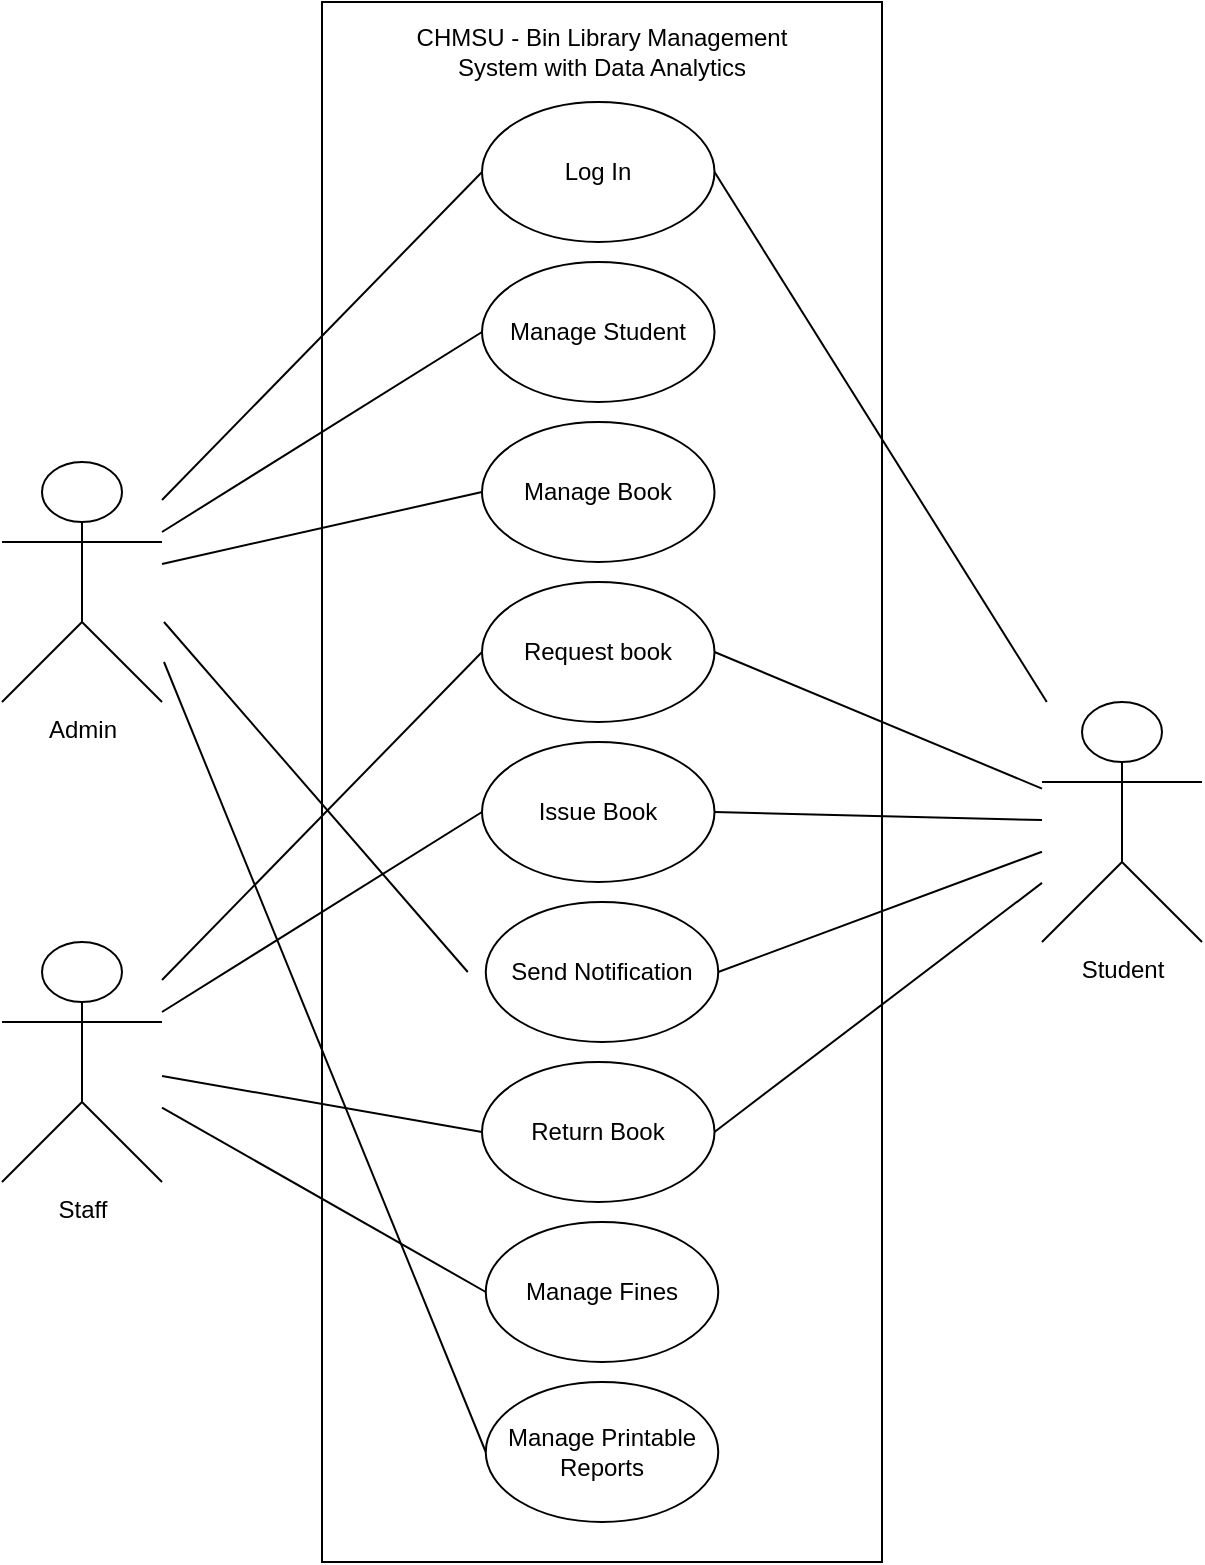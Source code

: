 <mxfile version="23.0.2" type="github">
  <diagram name="Page-1" id="JqbXBvx72ZZyYqK1889p">
    <mxGraphModel dx="1026" dy="566" grid="1" gridSize="10" guides="1" tooltips="1" connect="1" arrows="1" fold="1" page="1" pageScale="1" pageWidth="850" pageHeight="1100" math="0" shadow="0">
      <root>
        <mxCell id="0" />
        <mxCell id="1" parent="0" />
        <mxCell id="itMkBh5yz5OK9GTrzqtW-25" style="rounded=0;orthogonalLoop=1;jettySize=auto;html=1;entryX=0;entryY=0.5;entryDx=0;entryDy=0;endArrow=none;endFill=0;" parent="1" source="itMkBh5yz5OK9GTrzqtW-1" target="itMkBh5yz5OK9GTrzqtW-8" edge="1">
          <mxGeometry relative="1" as="geometry" />
        </mxCell>
        <mxCell id="itMkBh5yz5OK9GTrzqtW-26" style="rounded=0;orthogonalLoop=1;jettySize=auto;html=1;entryX=0;entryY=0.5;entryDx=0;entryDy=0;endArrow=none;endFill=0;" parent="1" source="itMkBh5yz5OK9GTrzqtW-1" target="itMkBh5yz5OK9GTrzqtW-10" edge="1">
          <mxGeometry relative="1" as="geometry" />
        </mxCell>
        <mxCell id="itMkBh5yz5OK9GTrzqtW-27" style="rounded=0;orthogonalLoop=1;jettySize=auto;html=1;entryX=0;entryY=0.5;entryDx=0;entryDy=0;endArrow=none;endFill=0;" parent="1" source="itMkBh5yz5OK9GTrzqtW-1" target="itMkBh5yz5OK9GTrzqtW-16" edge="1">
          <mxGeometry relative="1" as="geometry" />
        </mxCell>
        <mxCell id="WZBMiDgrQ6TOwiLmEoE7-6" style="rounded=0;orthogonalLoop=1;jettySize=auto;html=1;entryX=0;entryY=0.5;entryDx=0;entryDy=0;endArrow=none;endFill=0;" parent="1" edge="1">
          <mxGeometry relative="1" as="geometry">
            <mxPoint x="201" y="360" as="sourcePoint" />
            <mxPoint x="352.88" y="535" as="targetPoint" />
          </mxGeometry>
        </mxCell>
        <mxCell id="itMkBh5yz5OK9GTrzqtW-1" value="Admin" style="shape=umlActor;verticalLabelPosition=bottom;verticalAlign=top;html=1;outlineConnect=0;" parent="1" vertex="1">
          <mxGeometry x="120" y="280" width="80" height="120" as="geometry" />
        </mxCell>
        <mxCell id="itMkBh5yz5OK9GTrzqtW-7" value="" style="rounded=0;whiteSpace=wrap;html=1;fillColor=none;" parent="1" vertex="1">
          <mxGeometry x="280" y="50" width="280" height="780" as="geometry" />
        </mxCell>
        <mxCell id="itMkBh5yz5OK9GTrzqtW-8" value="Log In" style="ellipse;whiteSpace=wrap;html=1;fillColor=none;" parent="1" vertex="1">
          <mxGeometry x="360" y="100" width="116.25" height="70" as="geometry" />
        </mxCell>
        <mxCell id="itMkBh5yz5OK9GTrzqtW-10" value="Manage Student" style="ellipse;whiteSpace=wrap;html=1;fillColor=none;" parent="1" vertex="1">
          <mxGeometry x="360" y="180" width="116.25" height="70" as="geometry" />
        </mxCell>
        <mxCell id="itMkBh5yz5OK9GTrzqtW-16" value="Manage Book" style="ellipse;whiteSpace=wrap;html=1;fillColor=none;" parent="1" vertex="1">
          <mxGeometry x="360" y="260" width="116.25" height="70" as="geometry" />
        </mxCell>
        <mxCell id="itMkBh5yz5OK9GTrzqtW-17" value="Request book" style="ellipse;whiteSpace=wrap;html=1;fillColor=none;" parent="1" vertex="1">
          <mxGeometry x="360" y="340" width="116.25" height="70" as="geometry" />
        </mxCell>
        <mxCell id="itMkBh5yz5OK9GTrzqtW-19" value="Issue Book" style="ellipse;whiteSpace=wrap;html=1;fillColor=none;" parent="1" vertex="1">
          <mxGeometry x="360" y="420" width="116.25" height="70" as="geometry" />
        </mxCell>
        <mxCell id="itMkBh5yz5OK9GTrzqtW-20" value="Return Book" style="ellipse;whiteSpace=wrap;html=1;fillColor=none;" parent="1" vertex="1">
          <mxGeometry x="360" y="580" width="116.25" height="70" as="geometry" />
        </mxCell>
        <mxCell id="itMkBh5yz5OK9GTrzqtW-21" value="Manage Fines" style="ellipse;whiteSpace=wrap;html=1;fillColor=none;" parent="1" vertex="1">
          <mxGeometry x="361.88" y="660" width="116.25" height="70" as="geometry" />
        </mxCell>
        <mxCell id="itMkBh5yz5OK9GTrzqtW-22" value="Manage Printable Reports" style="ellipse;whiteSpace=wrap;html=1;fillColor=none;" parent="1" vertex="1">
          <mxGeometry x="361.88" y="740" width="116.25" height="70" as="geometry" />
        </mxCell>
        <mxCell id="itMkBh5yz5OK9GTrzqtW-29" style="rounded=0;orthogonalLoop=1;jettySize=auto;html=1;entryX=0;entryY=0.5;entryDx=0;entryDy=0;endArrow=none;endFill=0;" parent="1" source="itMkBh5yz5OK9GTrzqtW-23" target="itMkBh5yz5OK9GTrzqtW-19" edge="1">
          <mxGeometry relative="1" as="geometry" />
        </mxCell>
        <mxCell id="itMkBh5yz5OK9GTrzqtW-30" style="rounded=0;orthogonalLoop=1;jettySize=auto;html=1;entryX=0;entryY=0.5;entryDx=0;entryDy=0;endArrow=none;endFill=0;" parent="1" source="itMkBh5yz5OK9GTrzqtW-23" target="itMkBh5yz5OK9GTrzqtW-21" edge="1">
          <mxGeometry relative="1" as="geometry" />
        </mxCell>
        <mxCell id="WZBMiDgrQ6TOwiLmEoE7-7" style="rounded=0;orthogonalLoop=1;jettySize=auto;html=1;entryX=0;entryY=0.5;entryDx=0;entryDy=0;endArrow=none;endFill=0;" parent="1" source="itMkBh5yz5OK9GTrzqtW-23" target="itMkBh5yz5OK9GTrzqtW-20" edge="1">
          <mxGeometry relative="1" as="geometry" />
        </mxCell>
        <mxCell id="WZBMiDgrQ6TOwiLmEoE7-8" style="rounded=0;orthogonalLoop=1;jettySize=auto;html=1;entryX=0;entryY=0.5;entryDx=0;entryDy=0;endArrow=none;endFill=0;" parent="1" source="itMkBh5yz5OK9GTrzqtW-23" target="itMkBh5yz5OK9GTrzqtW-17" edge="1">
          <mxGeometry relative="1" as="geometry" />
        </mxCell>
        <mxCell id="itMkBh5yz5OK9GTrzqtW-23" value="Staff" style="shape=umlActor;verticalLabelPosition=bottom;verticalAlign=top;html=1;outlineConnect=0;" parent="1" vertex="1">
          <mxGeometry x="120" y="520" width="80" height="120" as="geometry" />
        </mxCell>
        <mxCell id="WZBMiDgrQ6TOwiLmEoE7-1" style="rounded=0;orthogonalLoop=1;jettySize=auto;html=1;entryX=1;entryY=0.5;entryDx=0;entryDy=0;endArrow=none;endFill=0;" parent="1" source="itMkBh5yz5OK9GTrzqtW-24" target="itMkBh5yz5OK9GTrzqtW-8" edge="1">
          <mxGeometry relative="1" as="geometry" />
        </mxCell>
        <mxCell id="WZBMiDgrQ6TOwiLmEoE7-2" style="rounded=0;orthogonalLoop=1;jettySize=auto;html=1;entryX=1;entryY=0.5;entryDx=0;entryDy=0;endArrow=none;endFill=0;" parent="1" source="itMkBh5yz5OK9GTrzqtW-24" target="itMkBh5yz5OK9GTrzqtW-17" edge="1">
          <mxGeometry relative="1" as="geometry" />
        </mxCell>
        <mxCell id="WZBMiDgrQ6TOwiLmEoE7-5" style="rounded=0;orthogonalLoop=1;jettySize=auto;html=1;entryX=1;entryY=0.5;entryDx=0;entryDy=0;endArrow=none;endFill=0;" parent="1" source="itMkBh5yz5OK9GTrzqtW-24" target="WZBMiDgrQ6TOwiLmEoE7-4" edge="1">
          <mxGeometry relative="1" as="geometry" />
        </mxCell>
        <mxCell id="c1yynuo0bP5nfplbNX3L-1" style="rounded=0;orthogonalLoop=1;jettySize=auto;html=1;entryX=1;entryY=0.5;entryDx=0;entryDy=0;endArrow=none;endFill=0;" parent="1" source="itMkBh5yz5OK9GTrzqtW-24" target="itMkBh5yz5OK9GTrzqtW-19" edge="1">
          <mxGeometry relative="1" as="geometry" />
        </mxCell>
        <mxCell id="itMkBh5yz5OK9GTrzqtW-24" value="Student" style="shape=umlActor;verticalLabelPosition=bottom;verticalAlign=top;html=1;outlineConnect=0;" parent="1" vertex="1">
          <mxGeometry x="640" y="400" width="80" height="120" as="geometry" />
        </mxCell>
        <mxCell id="itMkBh5yz5OK9GTrzqtW-31" style="rounded=0;orthogonalLoop=1;jettySize=auto;html=1;entryX=0;entryY=0.5;entryDx=0;entryDy=0;endArrow=none;endFill=0;" parent="1" target="itMkBh5yz5OK9GTrzqtW-22" edge="1">
          <mxGeometry relative="1" as="geometry">
            <mxPoint x="201" y="380" as="sourcePoint" />
            <mxPoint x="343.88" y="775" as="targetPoint" />
          </mxGeometry>
        </mxCell>
        <mxCell id="WZBMiDgrQ6TOwiLmEoE7-3" style="rounded=0;orthogonalLoop=1;jettySize=auto;html=1;entryX=1;entryY=0.5;entryDx=0;entryDy=0;endArrow=none;endFill=0;" parent="1" source="itMkBh5yz5OK9GTrzqtW-24" target="itMkBh5yz5OK9GTrzqtW-20" edge="1">
          <mxGeometry relative="1" as="geometry" />
        </mxCell>
        <mxCell id="WZBMiDgrQ6TOwiLmEoE7-4" value="Send Notification" style="ellipse;whiteSpace=wrap;html=1;fillColor=none;" parent="1" vertex="1">
          <mxGeometry x="361.88" y="500" width="116.25" height="70" as="geometry" />
        </mxCell>
        <mxCell id="yAgvVKngXHkyCgxB3D0_-1" value="CHMSU - Bin Library Management System with Data Analytics" style="text;html=1;strokeColor=none;fillColor=none;align=center;verticalAlign=middle;whiteSpace=wrap;rounded=0;" vertex="1" parent="1">
          <mxGeometry x="325" y="60" width="190" height="30" as="geometry" />
        </mxCell>
      </root>
    </mxGraphModel>
  </diagram>
</mxfile>
